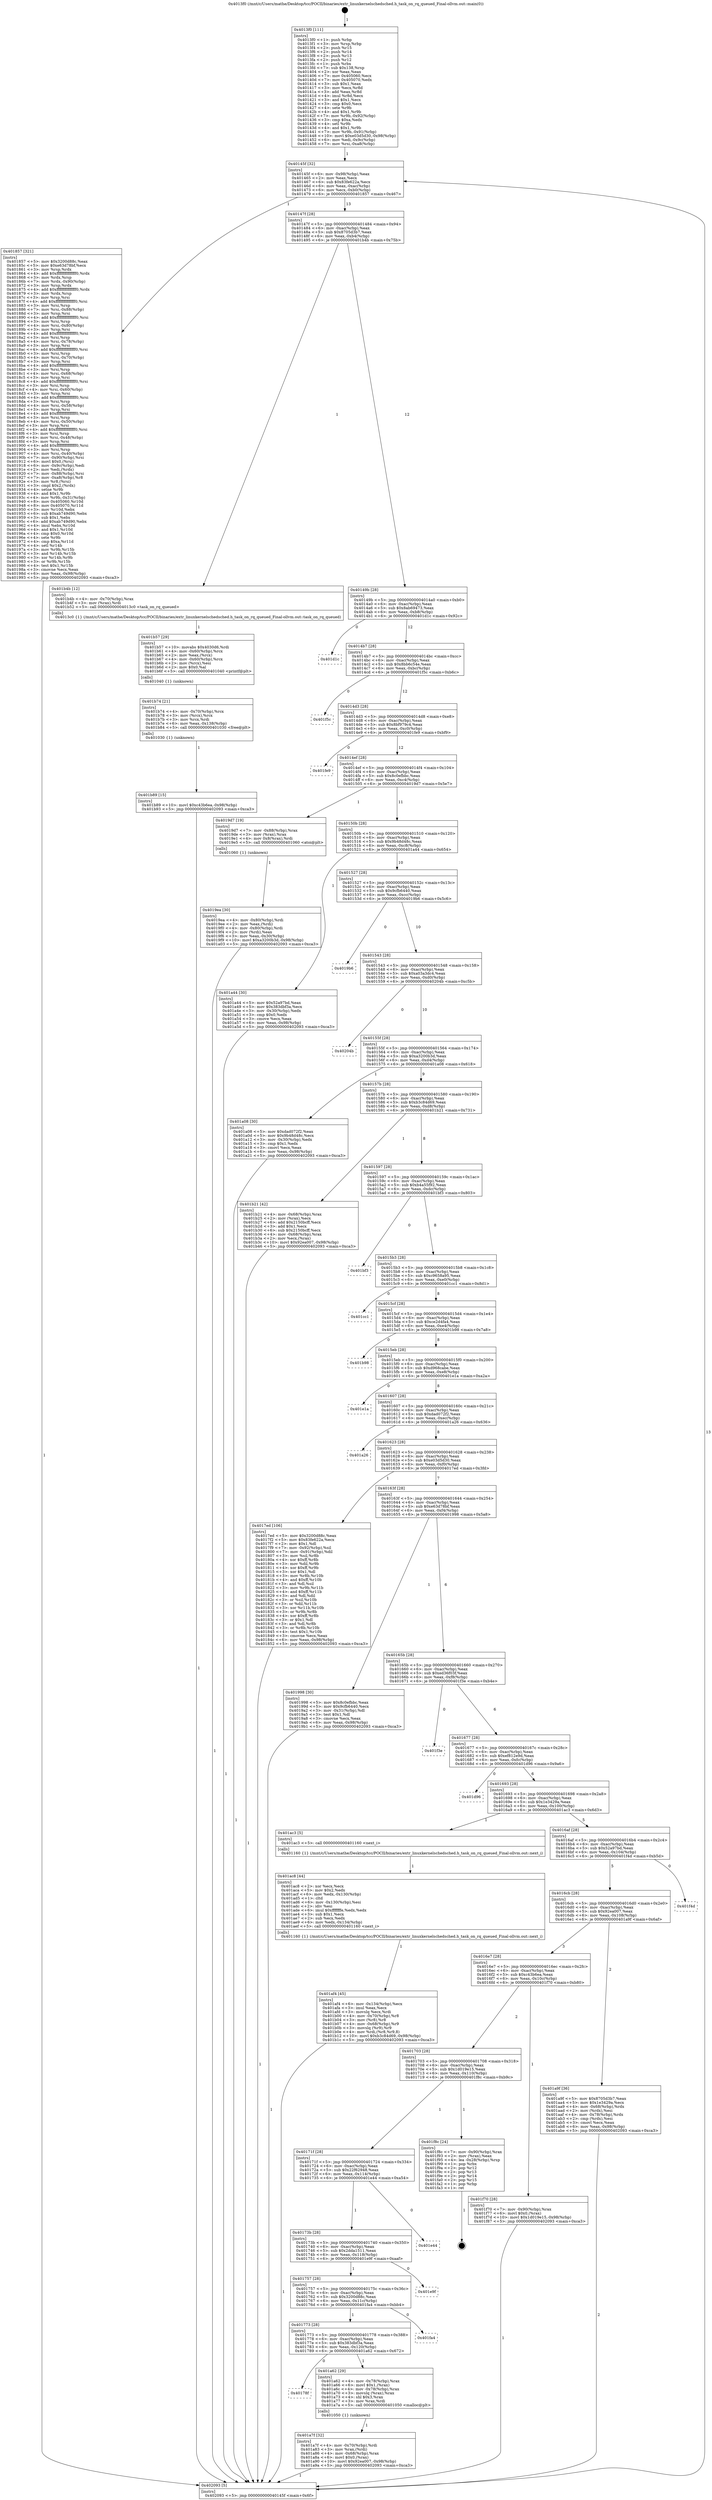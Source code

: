 digraph "0x4013f0" {
  label = "0x4013f0 (/mnt/c/Users/mathe/Desktop/tcc/POCII/binaries/extr_linuxkernelschedsched.h_task_on_rq_queued_Final-ollvm.out::main(0))"
  labelloc = "t"
  node[shape=record]

  Entry [label="",width=0.3,height=0.3,shape=circle,fillcolor=black,style=filled]
  "0x40145f" [label="{
     0x40145f [32]\l
     | [instrs]\l
     &nbsp;&nbsp;0x40145f \<+6\>: mov -0x98(%rbp),%eax\l
     &nbsp;&nbsp;0x401465 \<+2\>: mov %eax,%ecx\l
     &nbsp;&nbsp;0x401467 \<+6\>: sub $0x83fe622a,%ecx\l
     &nbsp;&nbsp;0x40146d \<+6\>: mov %eax,-0xac(%rbp)\l
     &nbsp;&nbsp;0x401473 \<+6\>: mov %ecx,-0xb0(%rbp)\l
     &nbsp;&nbsp;0x401479 \<+6\>: je 0000000000401857 \<main+0x467\>\l
  }"]
  "0x401857" [label="{
     0x401857 [321]\l
     | [instrs]\l
     &nbsp;&nbsp;0x401857 \<+5\>: mov $0x3200d88c,%eax\l
     &nbsp;&nbsp;0x40185c \<+5\>: mov $0xe63d78bf,%ecx\l
     &nbsp;&nbsp;0x401861 \<+3\>: mov %rsp,%rdx\l
     &nbsp;&nbsp;0x401864 \<+4\>: add $0xfffffffffffffff0,%rdx\l
     &nbsp;&nbsp;0x401868 \<+3\>: mov %rdx,%rsp\l
     &nbsp;&nbsp;0x40186b \<+7\>: mov %rdx,-0x90(%rbp)\l
     &nbsp;&nbsp;0x401872 \<+3\>: mov %rsp,%rdx\l
     &nbsp;&nbsp;0x401875 \<+4\>: add $0xfffffffffffffff0,%rdx\l
     &nbsp;&nbsp;0x401879 \<+3\>: mov %rdx,%rsp\l
     &nbsp;&nbsp;0x40187c \<+3\>: mov %rsp,%rsi\l
     &nbsp;&nbsp;0x40187f \<+4\>: add $0xfffffffffffffff0,%rsi\l
     &nbsp;&nbsp;0x401883 \<+3\>: mov %rsi,%rsp\l
     &nbsp;&nbsp;0x401886 \<+7\>: mov %rsi,-0x88(%rbp)\l
     &nbsp;&nbsp;0x40188d \<+3\>: mov %rsp,%rsi\l
     &nbsp;&nbsp;0x401890 \<+4\>: add $0xfffffffffffffff0,%rsi\l
     &nbsp;&nbsp;0x401894 \<+3\>: mov %rsi,%rsp\l
     &nbsp;&nbsp;0x401897 \<+4\>: mov %rsi,-0x80(%rbp)\l
     &nbsp;&nbsp;0x40189b \<+3\>: mov %rsp,%rsi\l
     &nbsp;&nbsp;0x40189e \<+4\>: add $0xfffffffffffffff0,%rsi\l
     &nbsp;&nbsp;0x4018a2 \<+3\>: mov %rsi,%rsp\l
     &nbsp;&nbsp;0x4018a5 \<+4\>: mov %rsi,-0x78(%rbp)\l
     &nbsp;&nbsp;0x4018a9 \<+3\>: mov %rsp,%rsi\l
     &nbsp;&nbsp;0x4018ac \<+4\>: add $0xfffffffffffffff0,%rsi\l
     &nbsp;&nbsp;0x4018b0 \<+3\>: mov %rsi,%rsp\l
     &nbsp;&nbsp;0x4018b3 \<+4\>: mov %rsi,-0x70(%rbp)\l
     &nbsp;&nbsp;0x4018b7 \<+3\>: mov %rsp,%rsi\l
     &nbsp;&nbsp;0x4018ba \<+4\>: add $0xfffffffffffffff0,%rsi\l
     &nbsp;&nbsp;0x4018be \<+3\>: mov %rsi,%rsp\l
     &nbsp;&nbsp;0x4018c1 \<+4\>: mov %rsi,-0x68(%rbp)\l
     &nbsp;&nbsp;0x4018c5 \<+3\>: mov %rsp,%rsi\l
     &nbsp;&nbsp;0x4018c8 \<+4\>: add $0xfffffffffffffff0,%rsi\l
     &nbsp;&nbsp;0x4018cc \<+3\>: mov %rsi,%rsp\l
     &nbsp;&nbsp;0x4018cf \<+4\>: mov %rsi,-0x60(%rbp)\l
     &nbsp;&nbsp;0x4018d3 \<+3\>: mov %rsp,%rsi\l
     &nbsp;&nbsp;0x4018d6 \<+4\>: add $0xfffffffffffffff0,%rsi\l
     &nbsp;&nbsp;0x4018da \<+3\>: mov %rsi,%rsp\l
     &nbsp;&nbsp;0x4018dd \<+4\>: mov %rsi,-0x58(%rbp)\l
     &nbsp;&nbsp;0x4018e1 \<+3\>: mov %rsp,%rsi\l
     &nbsp;&nbsp;0x4018e4 \<+4\>: add $0xfffffffffffffff0,%rsi\l
     &nbsp;&nbsp;0x4018e8 \<+3\>: mov %rsi,%rsp\l
     &nbsp;&nbsp;0x4018eb \<+4\>: mov %rsi,-0x50(%rbp)\l
     &nbsp;&nbsp;0x4018ef \<+3\>: mov %rsp,%rsi\l
     &nbsp;&nbsp;0x4018f2 \<+4\>: add $0xfffffffffffffff0,%rsi\l
     &nbsp;&nbsp;0x4018f6 \<+3\>: mov %rsi,%rsp\l
     &nbsp;&nbsp;0x4018f9 \<+4\>: mov %rsi,-0x48(%rbp)\l
     &nbsp;&nbsp;0x4018fd \<+3\>: mov %rsp,%rsi\l
     &nbsp;&nbsp;0x401900 \<+4\>: add $0xfffffffffffffff0,%rsi\l
     &nbsp;&nbsp;0x401904 \<+3\>: mov %rsi,%rsp\l
     &nbsp;&nbsp;0x401907 \<+4\>: mov %rsi,-0x40(%rbp)\l
     &nbsp;&nbsp;0x40190b \<+7\>: mov -0x90(%rbp),%rsi\l
     &nbsp;&nbsp;0x401912 \<+6\>: movl $0x0,(%rsi)\l
     &nbsp;&nbsp;0x401918 \<+6\>: mov -0x9c(%rbp),%edi\l
     &nbsp;&nbsp;0x40191e \<+2\>: mov %edi,(%rdx)\l
     &nbsp;&nbsp;0x401920 \<+7\>: mov -0x88(%rbp),%rsi\l
     &nbsp;&nbsp;0x401927 \<+7\>: mov -0xa8(%rbp),%r8\l
     &nbsp;&nbsp;0x40192e \<+3\>: mov %r8,(%rsi)\l
     &nbsp;&nbsp;0x401931 \<+3\>: cmpl $0x2,(%rdx)\l
     &nbsp;&nbsp;0x401934 \<+4\>: setne %r9b\l
     &nbsp;&nbsp;0x401938 \<+4\>: and $0x1,%r9b\l
     &nbsp;&nbsp;0x40193c \<+4\>: mov %r9b,-0x31(%rbp)\l
     &nbsp;&nbsp;0x401940 \<+8\>: mov 0x405060,%r10d\l
     &nbsp;&nbsp;0x401948 \<+8\>: mov 0x405070,%r11d\l
     &nbsp;&nbsp;0x401950 \<+3\>: mov %r10d,%ebx\l
     &nbsp;&nbsp;0x401953 \<+6\>: sub $0xab749d90,%ebx\l
     &nbsp;&nbsp;0x401959 \<+3\>: sub $0x1,%ebx\l
     &nbsp;&nbsp;0x40195c \<+6\>: add $0xab749d90,%ebx\l
     &nbsp;&nbsp;0x401962 \<+4\>: imul %ebx,%r10d\l
     &nbsp;&nbsp;0x401966 \<+4\>: and $0x1,%r10d\l
     &nbsp;&nbsp;0x40196a \<+4\>: cmp $0x0,%r10d\l
     &nbsp;&nbsp;0x40196e \<+4\>: sete %r9b\l
     &nbsp;&nbsp;0x401972 \<+4\>: cmp $0xa,%r11d\l
     &nbsp;&nbsp;0x401976 \<+4\>: setl %r14b\l
     &nbsp;&nbsp;0x40197a \<+3\>: mov %r9b,%r15b\l
     &nbsp;&nbsp;0x40197d \<+3\>: and %r14b,%r15b\l
     &nbsp;&nbsp;0x401980 \<+3\>: xor %r14b,%r9b\l
     &nbsp;&nbsp;0x401983 \<+3\>: or %r9b,%r15b\l
     &nbsp;&nbsp;0x401986 \<+4\>: test $0x1,%r15b\l
     &nbsp;&nbsp;0x40198a \<+3\>: cmovne %ecx,%eax\l
     &nbsp;&nbsp;0x40198d \<+6\>: mov %eax,-0x98(%rbp)\l
     &nbsp;&nbsp;0x401993 \<+5\>: jmp 0000000000402093 \<main+0xca3\>\l
  }"]
  "0x40147f" [label="{
     0x40147f [28]\l
     | [instrs]\l
     &nbsp;&nbsp;0x40147f \<+5\>: jmp 0000000000401484 \<main+0x94\>\l
     &nbsp;&nbsp;0x401484 \<+6\>: mov -0xac(%rbp),%eax\l
     &nbsp;&nbsp;0x40148a \<+5\>: sub $0x8705d3b7,%eax\l
     &nbsp;&nbsp;0x40148f \<+6\>: mov %eax,-0xb4(%rbp)\l
     &nbsp;&nbsp;0x401495 \<+6\>: je 0000000000401b4b \<main+0x75b\>\l
  }"]
  Exit [label="",width=0.3,height=0.3,shape=circle,fillcolor=black,style=filled,peripheries=2]
  "0x401b4b" [label="{
     0x401b4b [12]\l
     | [instrs]\l
     &nbsp;&nbsp;0x401b4b \<+4\>: mov -0x70(%rbp),%rax\l
     &nbsp;&nbsp;0x401b4f \<+3\>: mov (%rax),%rdi\l
     &nbsp;&nbsp;0x401b52 \<+5\>: call 00000000004013c0 \<task_on_rq_queued\>\l
     | [calls]\l
     &nbsp;&nbsp;0x4013c0 \{1\} (/mnt/c/Users/mathe/Desktop/tcc/POCII/binaries/extr_linuxkernelschedsched.h_task_on_rq_queued_Final-ollvm.out::task_on_rq_queued)\l
  }"]
  "0x40149b" [label="{
     0x40149b [28]\l
     | [instrs]\l
     &nbsp;&nbsp;0x40149b \<+5\>: jmp 00000000004014a0 \<main+0xb0\>\l
     &nbsp;&nbsp;0x4014a0 \<+6\>: mov -0xac(%rbp),%eax\l
     &nbsp;&nbsp;0x4014a6 \<+5\>: sub $0x8ab69473,%eax\l
     &nbsp;&nbsp;0x4014ab \<+6\>: mov %eax,-0xb8(%rbp)\l
     &nbsp;&nbsp;0x4014b1 \<+6\>: je 0000000000401d1c \<main+0x92c\>\l
  }"]
  "0x401b89" [label="{
     0x401b89 [15]\l
     | [instrs]\l
     &nbsp;&nbsp;0x401b89 \<+10\>: movl $0xc43b6ea,-0x98(%rbp)\l
     &nbsp;&nbsp;0x401b93 \<+5\>: jmp 0000000000402093 \<main+0xca3\>\l
  }"]
  "0x401d1c" [label="{
     0x401d1c\l
  }", style=dashed]
  "0x4014b7" [label="{
     0x4014b7 [28]\l
     | [instrs]\l
     &nbsp;&nbsp;0x4014b7 \<+5\>: jmp 00000000004014bc \<main+0xcc\>\l
     &nbsp;&nbsp;0x4014bc \<+6\>: mov -0xac(%rbp),%eax\l
     &nbsp;&nbsp;0x4014c2 \<+5\>: sub $0x8bb6c54e,%eax\l
     &nbsp;&nbsp;0x4014c7 \<+6\>: mov %eax,-0xbc(%rbp)\l
     &nbsp;&nbsp;0x4014cd \<+6\>: je 0000000000401f5c \<main+0xb6c\>\l
  }"]
  "0x401b74" [label="{
     0x401b74 [21]\l
     | [instrs]\l
     &nbsp;&nbsp;0x401b74 \<+4\>: mov -0x70(%rbp),%rcx\l
     &nbsp;&nbsp;0x401b78 \<+3\>: mov (%rcx),%rcx\l
     &nbsp;&nbsp;0x401b7b \<+3\>: mov %rcx,%rdi\l
     &nbsp;&nbsp;0x401b7e \<+6\>: mov %eax,-0x138(%rbp)\l
     &nbsp;&nbsp;0x401b84 \<+5\>: call 0000000000401030 \<free@plt\>\l
     | [calls]\l
     &nbsp;&nbsp;0x401030 \{1\} (unknown)\l
  }"]
  "0x401f5c" [label="{
     0x401f5c\l
  }", style=dashed]
  "0x4014d3" [label="{
     0x4014d3 [28]\l
     | [instrs]\l
     &nbsp;&nbsp;0x4014d3 \<+5\>: jmp 00000000004014d8 \<main+0xe8\>\l
     &nbsp;&nbsp;0x4014d8 \<+6\>: mov -0xac(%rbp),%eax\l
     &nbsp;&nbsp;0x4014de \<+5\>: sub $0x8bf979c4,%eax\l
     &nbsp;&nbsp;0x4014e3 \<+6\>: mov %eax,-0xc0(%rbp)\l
     &nbsp;&nbsp;0x4014e9 \<+6\>: je 0000000000401fe9 \<main+0xbf9\>\l
  }"]
  "0x401b57" [label="{
     0x401b57 [29]\l
     | [instrs]\l
     &nbsp;&nbsp;0x401b57 \<+10\>: movabs $0x4030d6,%rdi\l
     &nbsp;&nbsp;0x401b61 \<+4\>: mov -0x60(%rbp),%rcx\l
     &nbsp;&nbsp;0x401b65 \<+2\>: mov %eax,(%rcx)\l
     &nbsp;&nbsp;0x401b67 \<+4\>: mov -0x60(%rbp),%rcx\l
     &nbsp;&nbsp;0x401b6b \<+2\>: mov (%rcx),%esi\l
     &nbsp;&nbsp;0x401b6d \<+2\>: mov $0x0,%al\l
     &nbsp;&nbsp;0x401b6f \<+5\>: call 0000000000401040 \<printf@plt\>\l
     | [calls]\l
     &nbsp;&nbsp;0x401040 \{1\} (unknown)\l
  }"]
  "0x401fe9" [label="{
     0x401fe9\l
  }", style=dashed]
  "0x4014ef" [label="{
     0x4014ef [28]\l
     | [instrs]\l
     &nbsp;&nbsp;0x4014ef \<+5\>: jmp 00000000004014f4 \<main+0x104\>\l
     &nbsp;&nbsp;0x4014f4 \<+6\>: mov -0xac(%rbp),%eax\l
     &nbsp;&nbsp;0x4014fa \<+5\>: sub $0x8c0efbbc,%eax\l
     &nbsp;&nbsp;0x4014ff \<+6\>: mov %eax,-0xc4(%rbp)\l
     &nbsp;&nbsp;0x401505 \<+6\>: je 00000000004019d7 \<main+0x5e7\>\l
  }"]
  "0x401af4" [label="{
     0x401af4 [45]\l
     | [instrs]\l
     &nbsp;&nbsp;0x401af4 \<+6\>: mov -0x134(%rbp),%ecx\l
     &nbsp;&nbsp;0x401afa \<+3\>: imul %eax,%ecx\l
     &nbsp;&nbsp;0x401afd \<+3\>: movslq %ecx,%rdi\l
     &nbsp;&nbsp;0x401b00 \<+4\>: mov -0x70(%rbp),%r8\l
     &nbsp;&nbsp;0x401b04 \<+3\>: mov (%r8),%r8\l
     &nbsp;&nbsp;0x401b07 \<+4\>: mov -0x68(%rbp),%r9\l
     &nbsp;&nbsp;0x401b0b \<+3\>: movslq (%r9),%r9\l
     &nbsp;&nbsp;0x401b0e \<+4\>: mov %rdi,(%r8,%r9,8)\l
     &nbsp;&nbsp;0x401b12 \<+10\>: movl $0xb3c84d69,-0x98(%rbp)\l
     &nbsp;&nbsp;0x401b1c \<+5\>: jmp 0000000000402093 \<main+0xca3\>\l
  }"]
  "0x4019d7" [label="{
     0x4019d7 [19]\l
     | [instrs]\l
     &nbsp;&nbsp;0x4019d7 \<+7\>: mov -0x88(%rbp),%rax\l
     &nbsp;&nbsp;0x4019de \<+3\>: mov (%rax),%rax\l
     &nbsp;&nbsp;0x4019e1 \<+4\>: mov 0x8(%rax),%rdi\l
     &nbsp;&nbsp;0x4019e5 \<+5\>: call 0000000000401060 \<atoi@plt\>\l
     | [calls]\l
     &nbsp;&nbsp;0x401060 \{1\} (unknown)\l
  }"]
  "0x40150b" [label="{
     0x40150b [28]\l
     | [instrs]\l
     &nbsp;&nbsp;0x40150b \<+5\>: jmp 0000000000401510 \<main+0x120\>\l
     &nbsp;&nbsp;0x401510 \<+6\>: mov -0xac(%rbp),%eax\l
     &nbsp;&nbsp;0x401516 \<+5\>: sub $0x9b48d48c,%eax\l
     &nbsp;&nbsp;0x40151b \<+6\>: mov %eax,-0xc8(%rbp)\l
     &nbsp;&nbsp;0x401521 \<+6\>: je 0000000000401a44 \<main+0x654\>\l
  }"]
  "0x401ac8" [label="{
     0x401ac8 [44]\l
     | [instrs]\l
     &nbsp;&nbsp;0x401ac8 \<+2\>: xor %ecx,%ecx\l
     &nbsp;&nbsp;0x401aca \<+5\>: mov $0x2,%edx\l
     &nbsp;&nbsp;0x401acf \<+6\>: mov %edx,-0x130(%rbp)\l
     &nbsp;&nbsp;0x401ad5 \<+1\>: cltd\l
     &nbsp;&nbsp;0x401ad6 \<+6\>: mov -0x130(%rbp),%esi\l
     &nbsp;&nbsp;0x401adc \<+2\>: idiv %esi\l
     &nbsp;&nbsp;0x401ade \<+6\>: imul $0xfffffffe,%edx,%edx\l
     &nbsp;&nbsp;0x401ae4 \<+3\>: sub $0x1,%ecx\l
     &nbsp;&nbsp;0x401ae7 \<+2\>: sub %ecx,%edx\l
     &nbsp;&nbsp;0x401ae9 \<+6\>: mov %edx,-0x134(%rbp)\l
     &nbsp;&nbsp;0x401aef \<+5\>: call 0000000000401160 \<next_i\>\l
     | [calls]\l
     &nbsp;&nbsp;0x401160 \{1\} (/mnt/c/Users/mathe/Desktop/tcc/POCII/binaries/extr_linuxkernelschedsched.h_task_on_rq_queued_Final-ollvm.out::next_i)\l
  }"]
  "0x401a44" [label="{
     0x401a44 [30]\l
     | [instrs]\l
     &nbsp;&nbsp;0x401a44 \<+5\>: mov $0x52a97bd,%eax\l
     &nbsp;&nbsp;0x401a49 \<+5\>: mov $0x383dbf3a,%ecx\l
     &nbsp;&nbsp;0x401a4e \<+3\>: mov -0x30(%rbp),%edx\l
     &nbsp;&nbsp;0x401a51 \<+3\>: cmp $0x0,%edx\l
     &nbsp;&nbsp;0x401a54 \<+3\>: cmove %ecx,%eax\l
     &nbsp;&nbsp;0x401a57 \<+6\>: mov %eax,-0x98(%rbp)\l
     &nbsp;&nbsp;0x401a5d \<+5\>: jmp 0000000000402093 \<main+0xca3\>\l
  }"]
  "0x401527" [label="{
     0x401527 [28]\l
     | [instrs]\l
     &nbsp;&nbsp;0x401527 \<+5\>: jmp 000000000040152c \<main+0x13c\>\l
     &nbsp;&nbsp;0x40152c \<+6\>: mov -0xac(%rbp),%eax\l
     &nbsp;&nbsp;0x401532 \<+5\>: sub $0x9cfb6440,%eax\l
     &nbsp;&nbsp;0x401537 \<+6\>: mov %eax,-0xcc(%rbp)\l
     &nbsp;&nbsp;0x40153d \<+6\>: je 00000000004019b6 \<main+0x5c6\>\l
  }"]
  "0x401a7f" [label="{
     0x401a7f [32]\l
     | [instrs]\l
     &nbsp;&nbsp;0x401a7f \<+4\>: mov -0x70(%rbp),%rdi\l
     &nbsp;&nbsp;0x401a83 \<+3\>: mov %rax,(%rdi)\l
     &nbsp;&nbsp;0x401a86 \<+4\>: mov -0x68(%rbp),%rax\l
     &nbsp;&nbsp;0x401a8a \<+6\>: movl $0x0,(%rax)\l
     &nbsp;&nbsp;0x401a90 \<+10\>: movl $0x92ea007,-0x98(%rbp)\l
     &nbsp;&nbsp;0x401a9a \<+5\>: jmp 0000000000402093 \<main+0xca3\>\l
  }"]
  "0x4019b6" [label="{
     0x4019b6\l
  }", style=dashed]
  "0x401543" [label="{
     0x401543 [28]\l
     | [instrs]\l
     &nbsp;&nbsp;0x401543 \<+5\>: jmp 0000000000401548 \<main+0x158\>\l
     &nbsp;&nbsp;0x401548 \<+6\>: mov -0xac(%rbp),%eax\l
     &nbsp;&nbsp;0x40154e \<+5\>: sub $0xa03a3dc4,%eax\l
     &nbsp;&nbsp;0x401553 \<+6\>: mov %eax,-0xd0(%rbp)\l
     &nbsp;&nbsp;0x401559 \<+6\>: je 000000000040204b \<main+0xc5b\>\l
  }"]
  "0x40178f" [label="{
     0x40178f\l
  }", style=dashed]
  "0x40204b" [label="{
     0x40204b\l
  }", style=dashed]
  "0x40155f" [label="{
     0x40155f [28]\l
     | [instrs]\l
     &nbsp;&nbsp;0x40155f \<+5\>: jmp 0000000000401564 \<main+0x174\>\l
     &nbsp;&nbsp;0x401564 \<+6\>: mov -0xac(%rbp),%eax\l
     &nbsp;&nbsp;0x40156a \<+5\>: sub $0xa3200b3d,%eax\l
     &nbsp;&nbsp;0x40156f \<+6\>: mov %eax,-0xd4(%rbp)\l
     &nbsp;&nbsp;0x401575 \<+6\>: je 0000000000401a08 \<main+0x618\>\l
  }"]
  "0x401a62" [label="{
     0x401a62 [29]\l
     | [instrs]\l
     &nbsp;&nbsp;0x401a62 \<+4\>: mov -0x78(%rbp),%rax\l
     &nbsp;&nbsp;0x401a66 \<+6\>: movl $0x1,(%rax)\l
     &nbsp;&nbsp;0x401a6c \<+4\>: mov -0x78(%rbp),%rax\l
     &nbsp;&nbsp;0x401a70 \<+3\>: movslq (%rax),%rax\l
     &nbsp;&nbsp;0x401a73 \<+4\>: shl $0x3,%rax\l
     &nbsp;&nbsp;0x401a77 \<+3\>: mov %rax,%rdi\l
     &nbsp;&nbsp;0x401a7a \<+5\>: call 0000000000401050 \<malloc@plt\>\l
     | [calls]\l
     &nbsp;&nbsp;0x401050 \{1\} (unknown)\l
  }"]
  "0x401a08" [label="{
     0x401a08 [30]\l
     | [instrs]\l
     &nbsp;&nbsp;0x401a08 \<+5\>: mov $0xdad072f2,%eax\l
     &nbsp;&nbsp;0x401a0d \<+5\>: mov $0x9b48d48c,%ecx\l
     &nbsp;&nbsp;0x401a12 \<+3\>: mov -0x30(%rbp),%edx\l
     &nbsp;&nbsp;0x401a15 \<+3\>: cmp $0x1,%edx\l
     &nbsp;&nbsp;0x401a18 \<+3\>: cmovl %ecx,%eax\l
     &nbsp;&nbsp;0x401a1b \<+6\>: mov %eax,-0x98(%rbp)\l
     &nbsp;&nbsp;0x401a21 \<+5\>: jmp 0000000000402093 \<main+0xca3\>\l
  }"]
  "0x40157b" [label="{
     0x40157b [28]\l
     | [instrs]\l
     &nbsp;&nbsp;0x40157b \<+5\>: jmp 0000000000401580 \<main+0x190\>\l
     &nbsp;&nbsp;0x401580 \<+6\>: mov -0xac(%rbp),%eax\l
     &nbsp;&nbsp;0x401586 \<+5\>: sub $0xb3c84d69,%eax\l
     &nbsp;&nbsp;0x40158b \<+6\>: mov %eax,-0xd8(%rbp)\l
     &nbsp;&nbsp;0x401591 \<+6\>: je 0000000000401b21 \<main+0x731\>\l
  }"]
  "0x401773" [label="{
     0x401773 [28]\l
     | [instrs]\l
     &nbsp;&nbsp;0x401773 \<+5\>: jmp 0000000000401778 \<main+0x388\>\l
     &nbsp;&nbsp;0x401778 \<+6\>: mov -0xac(%rbp),%eax\l
     &nbsp;&nbsp;0x40177e \<+5\>: sub $0x383dbf3a,%eax\l
     &nbsp;&nbsp;0x401783 \<+6\>: mov %eax,-0x120(%rbp)\l
     &nbsp;&nbsp;0x401789 \<+6\>: je 0000000000401a62 \<main+0x672\>\l
  }"]
  "0x401b21" [label="{
     0x401b21 [42]\l
     | [instrs]\l
     &nbsp;&nbsp;0x401b21 \<+4\>: mov -0x68(%rbp),%rax\l
     &nbsp;&nbsp;0x401b25 \<+2\>: mov (%rax),%ecx\l
     &nbsp;&nbsp;0x401b27 \<+6\>: add $0x2150bcff,%ecx\l
     &nbsp;&nbsp;0x401b2d \<+3\>: add $0x1,%ecx\l
     &nbsp;&nbsp;0x401b30 \<+6\>: sub $0x2150bcff,%ecx\l
     &nbsp;&nbsp;0x401b36 \<+4\>: mov -0x68(%rbp),%rax\l
     &nbsp;&nbsp;0x401b3a \<+2\>: mov %ecx,(%rax)\l
     &nbsp;&nbsp;0x401b3c \<+10\>: movl $0x92ea007,-0x98(%rbp)\l
     &nbsp;&nbsp;0x401b46 \<+5\>: jmp 0000000000402093 \<main+0xca3\>\l
  }"]
  "0x401597" [label="{
     0x401597 [28]\l
     | [instrs]\l
     &nbsp;&nbsp;0x401597 \<+5\>: jmp 000000000040159c \<main+0x1ac\>\l
     &nbsp;&nbsp;0x40159c \<+6\>: mov -0xac(%rbp),%eax\l
     &nbsp;&nbsp;0x4015a2 \<+5\>: sub $0xb4a55f92,%eax\l
     &nbsp;&nbsp;0x4015a7 \<+6\>: mov %eax,-0xdc(%rbp)\l
     &nbsp;&nbsp;0x4015ad \<+6\>: je 0000000000401bf3 \<main+0x803\>\l
  }"]
  "0x401fa4" [label="{
     0x401fa4\l
  }", style=dashed]
  "0x401bf3" [label="{
     0x401bf3\l
  }", style=dashed]
  "0x4015b3" [label="{
     0x4015b3 [28]\l
     | [instrs]\l
     &nbsp;&nbsp;0x4015b3 \<+5\>: jmp 00000000004015b8 \<main+0x1c8\>\l
     &nbsp;&nbsp;0x4015b8 \<+6\>: mov -0xac(%rbp),%eax\l
     &nbsp;&nbsp;0x4015be \<+5\>: sub $0xc9658a95,%eax\l
     &nbsp;&nbsp;0x4015c3 \<+6\>: mov %eax,-0xe0(%rbp)\l
     &nbsp;&nbsp;0x4015c9 \<+6\>: je 0000000000401cc1 \<main+0x8d1\>\l
  }"]
  "0x401757" [label="{
     0x401757 [28]\l
     | [instrs]\l
     &nbsp;&nbsp;0x401757 \<+5\>: jmp 000000000040175c \<main+0x36c\>\l
     &nbsp;&nbsp;0x40175c \<+6\>: mov -0xac(%rbp),%eax\l
     &nbsp;&nbsp;0x401762 \<+5\>: sub $0x3200d88c,%eax\l
     &nbsp;&nbsp;0x401767 \<+6\>: mov %eax,-0x11c(%rbp)\l
     &nbsp;&nbsp;0x40176d \<+6\>: je 0000000000401fa4 \<main+0xbb4\>\l
  }"]
  "0x401cc1" [label="{
     0x401cc1\l
  }", style=dashed]
  "0x4015cf" [label="{
     0x4015cf [28]\l
     | [instrs]\l
     &nbsp;&nbsp;0x4015cf \<+5\>: jmp 00000000004015d4 \<main+0x1e4\>\l
     &nbsp;&nbsp;0x4015d4 \<+6\>: mov -0xac(%rbp),%eax\l
     &nbsp;&nbsp;0x4015da \<+5\>: sub $0xce2d4fa4,%eax\l
     &nbsp;&nbsp;0x4015df \<+6\>: mov %eax,-0xe4(%rbp)\l
     &nbsp;&nbsp;0x4015e5 \<+6\>: je 0000000000401b98 \<main+0x7a8\>\l
  }"]
  "0x401e9f" [label="{
     0x401e9f\l
  }", style=dashed]
  "0x401b98" [label="{
     0x401b98\l
  }", style=dashed]
  "0x4015eb" [label="{
     0x4015eb [28]\l
     | [instrs]\l
     &nbsp;&nbsp;0x4015eb \<+5\>: jmp 00000000004015f0 \<main+0x200\>\l
     &nbsp;&nbsp;0x4015f0 \<+6\>: mov -0xac(%rbp),%eax\l
     &nbsp;&nbsp;0x4015f6 \<+5\>: sub $0xd968cabe,%eax\l
     &nbsp;&nbsp;0x4015fb \<+6\>: mov %eax,-0xe8(%rbp)\l
     &nbsp;&nbsp;0x401601 \<+6\>: je 0000000000401e1a \<main+0xa2a\>\l
  }"]
  "0x40173b" [label="{
     0x40173b [28]\l
     | [instrs]\l
     &nbsp;&nbsp;0x40173b \<+5\>: jmp 0000000000401740 \<main+0x350\>\l
     &nbsp;&nbsp;0x401740 \<+6\>: mov -0xac(%rbp),%eax\l
     &nbsp;&nbsp;0x401746 \<+5\>: sub $0x2dda1511,%eax\l
     &nbsp;&nbsp;0x40174b \<+6\>: mov %eax,-0x118(%rbp)\l
     &nbsp;&nbsp;0x401751 \<+6\>: je 0000000000401e9f \<main+0xaaf\>\l
  }"]
  "0x401e1a" [label="{
     0x401e1a\l
  }", style=dashed]
  "0x401607" [label="{
     0x401607 [28]\l
     | [instrs]\l
     &nbsp;&nbsp;0x401607 \<+5\>: jmp 000000000040160c \<main+0x21c\>\l
     &nbsp;&nbsp;0x40160c \<+6\>: mov -0xac(%rbp),%eax\l
     &nbsp;&nbsp;0x401612 \<+5\>: sub $0xdad072f2,%eax\l
     &nbsp;&nbsp;0x401617 \<+6\>: mov %eax,-0xec(%rbp)\l
     &nbsp;&nbsp;0x40161d \<+6\>: je 0000000000401a26 \<main+0x636\>\l
  }"]
  "0x401e44" [label="{
     0x401e44\l
  }", style=dashed]
  "0x401a26" [label="{
     0x401a26\l
  }", style=dashed]
  "0x401623" [label="{
     0x401623 [28]\l
     | [instrs]\l
     &nbsp;&nbsp;0x401623 \<+5\>: jmp 0000000000401628 \<main+0x238\>\l
     &nbsp;&nbsp;0x401628 \<+6\>: mov -0xac(%rbp),%eax\l
     &nbsp;&nbsp;0x40162e \<+5\>: sub $0xe03d5d30,%eax\l
     &nbsp;&nbsp;0x401633 \<+6\>: mov %eax,-0xf0(%rbp)\l
     &nbsp;&nbsp;0x401639 \<+6\>: je 00000000004017ed \<main+0x3fd\>\l
  }"]
  "0x40171f" [label="{
     0x40171f [28]\l
     | [instrs]\l
     &nbsp;&nbsp;0x40171f \<+5\>: jmp 0000000000401724 \<main+0x334\>\l
     &nbsp;&nbsp;0x401724 \<+6\>: mov -0xac(%rbp),%eax\l
     &nbsp;&nbsp;0x40172a \<+5\>: sub $0x22f62948,%eax\l
     &nbsp;&nbsp;0x40172f \<+6\>: mov %eax,-0x114(%rbp)\l
     &nbsp;&nbsp;0x401735 \<+6\>: je 0000000000401e44 \<main+0xa54\>\l
  }"]
  "0x4017ed" [label="{
     0x4017ed [106]\l
     | [instrs]\l
     &nbsp;&nbsp;0x4017ed \<+5\>: mov $0x3200d88c,%eax\l
     &nbsp;&nbsp;0x4017f2 \<+5\>: mov $0x83fe622a,%ecx\l
     &nbsp;&nbsp;0x4017f7 \<+2\>: mov $0x1,%dl\l
     &nbsp;&nbsp;0x4017f9 \<+7\>: mov -0x92(%rbp),%sil\l
     &nbsp;&nbsp;0x401800 \<+7\>: mov -0x91(%rbp),%dil\l
     &nbsp;&nbsp;0x401807 \<+3\>: mov %sil,%r8b\l
     &nbsp;&nbsp;0x40180a \<+4\>: xor $0xff,%r8b\l
     &nbsp;&nbsp;0x40180e \<+3\>: mov %dil,%r9b\l
     &nbsp;&nbsp;0x401811 \<+4\>: xor $0xff,%r9b\l
     &nbsp;&nbsp;0x401815 \<+3\>: xor $0x1,%dl\l
     &nbsp;&nbsp;0x401818 \<+3\>: mov %r8b,%r10b\l
     &nbsp;&nbsp;0x40181b \<+4\>: and $0xff,%r10b\l
     &nbsp;&nbsp;0x40181f \<+3\>: and %dl,%sil\l
     &nbsp;&nbsp;0x401822 \<+3\>: mov %r9b,%r11b\l
     &nbsp;&nbsp;0x401825 \<+4\>: and $0xff,%r11b\l
     &nbsp;&nbsp;0x401829 \<+3\>: and %dl,%dil\l
     &nbsp;&nbsp;0x40182c \<+3\>: or %sil,%r10b\l
     &nbsp;&nbsp;0x40182f \<+3\>: or %dil,%r11b\l
     &nbsp;&nbsp;0x401832 \<+3\>: xor %r11b,%r10b\l
     &nbsp;&nbsp;0x401835 \<+3\>: or %r9b,%r8b\l
     &nbsp;&nbsp;0x401838 \<+4\>: xor $0xff,%r8b\l
     &nbsp;&nbsp;0x40183c \<+3\>: or $0x1,%dl\l
     &nbsp;&nbsp;0x40183f \<+3\>: and %dl,%r8b\l
     &nbsp;&nbsp;0x401842 \<+3\>: or %r8b,%r10b\l
     &nbsp;&nbsp;0x401845 \<+4\>: test $0x1,%r10b\l
     &nbsp;&nbsp;0x401849 \<+3\>: cmovne %ecx,%eax\l
     &nbsp;&nbsp;0x40184c \<+6\>: mov %eax,-0x98(%rbp)\l
     &nbsp;&nbsp;0x401852 \<+5\>: jmp 0000000000402093 \<main+0xca3\>\l
  }"]
  "0x40163f" [label="{
     0x40163f [28]\l
     | [instrs]\l
     &nbsp;&nbsp;0x40163f \<+5\>: jmp 0000000000401644 \<main+0x254\>\l
     &nbsp;&nbsp;0x401644 \<+6\>: mov -0xac(%rbp),%eax\l
     &nbsp;&nbsp;0x40164a \<+5\>: sub $0xe63d78bf,%eax\l
     &nbsp;&nbsp;0x40164f \<+6\>: mov %eax,-0xf4(%rbp)\l
     &nbsp;&nbsp;0x401655 \<+6\>: je 0000000000401998 \<main+0x5a8\>\l
  }"]
  "0x402093" [label="{
     0x402093 [5]\l
     | [instrs]\l
     &nbsp;&nbsp;0x402093 \<+5\>: jmp 000000000040145f \<main+0x6f\>\l
  }"]
  "0x4013f0" [label="{
     0x4013f0 [111]\l
     | [instrs]\l
     &nbsp;&nbsp;0x4013f0 \<+1\>: push %rbp\l
     &nbsp;&nbsp;0x4013f1 \<+3\>: mov %rsp,%rbp\l
     &nbsp;&nbsp;0x4013f4 \<+2\>: push %r15\l
     &nbsp;&nbsp;0x4013f6 \<+2\>: push %r14\l
     &nbsp;&nbsp;0x4013f8 \<+2\>: push %r13\l
     &nbsp;&nbsp;0x4013fa \<+2\>: push %r12\l
     &nbsp;&nbsp;0x4013fc \<+1\>: push %rbx\l
     &nbsp;&nbsp;0x4013fd \<+7\>: sub $0x138,%rsp\l
     &nbsp;&nbsp;0x401404 \<+2\>: xor %eax,%eax\l
     &nbsp;&nbsp;0x401406 \<+7\>: mov 0x405060,%ecx\l
     &nbsp;&nbsp;0x40140d \<+7\>: mov 0x405070,%edx\l
     &nbsp;&nbsp;0x401414 \<+3\>: sub $0x1,%eax\l
     &nbsp;&nbsp;0x401417 \<+3\>: mov %ecx,%r8d\l
     &nbsp;&nbsp;0x40141a \<+3\>: add %eax,%r8d\l
     &nbsp;&nbsp;0x40141d \<+4\>: imul %r8d,%ecx\l
     &nbsp;&nbsp;0x401421 \<+3\>: and $0x1,%ecx\l
     &nbsp;&nbsp;0x401424 \<+3\>: cmp $0x0,%ecx\l
     &nbsp;&nbsp;0x401427 \<+4\>: sete %r9b\l
     &nbsp;&nbsp;0x40142b \<+4\>: and $0x1,%r9b\l
     &nbsp;&nbsp;0x40142f \<+7\>: mov %r9b,-0x92(%rbp)\l
     &nbsp;&nbsp;0x401436 \<+3\>: cmp $0xa,%edx\l
     &nbsp;&nbsp;0x401439 \<+4\>: setl %r9b\l
     &nbsp;&nbsp;0x40143d \<+4\>: and $0x1,%r9b\l
     &nbsp;&nbsp;0x401441 \<+7\>: mov %r9b,-0x91(%rbp)\l
     &nbsp;&nbsp;0x401448 \<+10\>: movl $0xe03d5d30,-0x98(%rbp)\l
     &nbsp;&nbsp;0x401452 \<+6\>: mov %edi,-0x9c(%rbp)\l
     &nbsp;&nbsp;0x401458 \<+7\>: mov %rsi,-0xa8(%rbp)\l
  }"]
  "0x401f8c" [label="{
     0x401f8c [24]\l
     | [instrs]\l
     &nbsp;&nbsp;0x401f8c \<+7\>: mov -0x90(%rbp),%rax\l
     &nbsp;&nbsp;0x401f93 \<+2\>: mov (%rax),%eax\l
     &nbsp;&nbsp;0x401f95 \<+4\>: lea -0x28(%rbp),%rsp\l
     &nbsp;&nbsp;0x401f99 \<+1\>: pop %rbx\l
     &nbsp;&nbsp;0x401f9a \<+2\>: pop %r12\l
     &nbsp;&nbsp;0x401f9c \<+2\>: pop %r13\l
     &nbsp;&nbsp;0x401f9e \<+2\>: pop %r14\l
     &nbsp;&nbsp;0x401fa0 \<+2\>: pop %r15\l
     &nbsp;&nbsp;0x401fa2 \<+1\>: pop %rbp\l
     &nbsp;&nbsp;0x401fa3 \<+1\>: ret\l
  }"]
  "0x401703" [label="{
     0x401703 [28]\l
     | [instrs]\l
     &nbsp;&nbsp;0x401703 \<+5\>: jmp 0000000000401708 \<main+0x318\>\l
     &nbsp;&nbsp;0x401708 \<+6\>: mov -0xac(%rbp),%eax\l
     &nbsp;&nbsp;0x40170e \<+5\>: sub $0x1d019e15,%eax\l
     &nbsp;&nbsp;0x401713 \<+6\>: mov %eax,-0x110(%rbp)\l
     &nbsp;&nbsp;0x401719 \<+6\>: je 0000000000401f8c \<main+0xb9c\>\l
  }"]
  "0x401998" [label="{
     0x401998 [30]\l
     | [instrs]\l
     &nbsp;&nbsp;0x401998 \<+5\>: mov $0x8c0efbbc,%eax\l
     &nbsp;&nbsp;0x40199d \<+5\>: mov $0x9cfb6440,%ecx\l
     &nbsp;&nbsp;0x4019a2 \<+3\>: mov -0x31(%rbp),%dl\l
     &nbsp;&nbsp;0x4019a5 \<+3\>: test $0x1,%dl\l
     &nbsp;&nbsp;0x4019a8 \<+3\>: cmovne %ecx,%eax\l
     &nbsp;&nbsp;0x4019ab \<+6\>: mov %eax,-0x98(%rbp)\l
     &nbsp;&nbsp;0x4019b1 \<+5\>: jmp 0000000000402093 \<main+0xca3\>\l
  }"]
  "0x40165b" [label="{
     0x40165b [28]\l
     | [instrs]\l
     &nbsp;&nbsp;0x40165b \<+5\>: jmp 0000000000401660 \<main+0x270\>\l
     &nbsp;&nbsp;0x401660 \<+6\>: mov -0xac(%rbp),%eax\l
     &nbsp;&nbsp;0x401666 \<+5\>: sub $0xed36f03f,%eax\l
     &nbsp;&nbsp;0x40166b \<+6\>: mov %eax,-0xf8(%rbp)\l
     &nbsp;&nbsp;0x401671 \<+6\>: je 0000000000401f3e \<main+0xb4e\>\l
  }"]
  "0x4019ea" [label="{
     0x4019ea [30]\l
     | [instrs]\l
     &nbsp;&nbsp;0x4019ea \<+4\>: mov -0x80(%rbp),%rdi\l
     &nbsp;&nbsp;0x4019ee \<+2\>: mov %eax,(%rdi)\l
     &nbsp;&nbsp;0x4019f0 \<+4\>: mov -0x80(%rbp),%rdi\l
     &nbsp;&nbsp;0x4019f4 \<+2\>: mov (%rdi),%eax\l
     &nbsp;&nbsp;0x4019f6 \<+3\>: mov %eax,-0x30(%rbp)\l
     &nbsp;&nbsp;0x4019f9 \<+10\>: movl $0xa3200b3d,-0x98(%rbp)\l
     &nbsp;&nbsp;0x401a03 \<+5\>: jmp 0000000000402093 \<main+0xca3\>\l
  }"]
  "0x401f70" [label="{
     0x401f70 [28]\l
     | [instrs]\l
     &nbsp;&nbsp;0x401f70 \<+7\>: mov -0x90(%rbp),%rax\l
     &nbsp;&nbsp;0x401f77 \<+6\>: movl $0x0,(%rax)\l
     &nbsp;&nbsp;0x401f7d \<+10\>: movl $0x1d019e15,-0x98(%rbp)\l
     &nbsp;&nbsp;0x401f87 \<+5\>: jmp 0000000000402093 \<main+0xca3\>\l
  }"]
  "0x401f3e" [label="{
     0x401f3e\l
  }", style=dashed]
  "0x401677" [label="{
     0x401677 [28]\l
     | [instrs]\l
     &nbsp;&nbsp;0x401677 \<+5\>: jmp 000000000040167c \<main+0x28c\>\l
     &nbsp;&nbsp;0x40167c \<+6\>: mov -0xac(%rbp),%eax\l
     &nbsp;&nbsp;0x401682 \<+5\>: sub $0xef812e9d,%eax\l
     &nbsp;&nbsp;0x401687 \<+6\>: mov %eax,-0xfc(%rbp)\l
     &nbsp;&nbsp;0x40168d \<+6\>: je 0000000000401d96 \<main+0x9a6\>\l
  }"]
  "0x4016e7" [label="{
     0x4016e7 [28]\l
     | [instrs]\l
     &nbsp;&nbsp;0x4016e7 \<+5\>: jmp 00000000004016ec \<main+0x2fc\>\l
     &nbsp;&nbsp;0x4016ec \<+6\>: mov -0xac(%rbp),%eax\l
     &nbsp;&nbsp;0x4016f2 \<+5\>: sub $0xc43b6ea,%eax\l
     &nbsp;&nbsp;0x4016f7 \<+6\>: mov %eax,-0x10c(%rbp)\l
     &nbsp;&nbsp;0x4016fd \<+6\>: je 0000000000401f70 \<main+0xb80\>\l
  }"]
  "0x401d96" [label="{
     0x401d96\l
  }", style=dashed]
  "0x401693" [label="{
     0x401693 [28]\l
     | [instrs]\l
     &nbsp;&nbsp;0x401693 \<+5\>: jmp 0000000000401698 \<main+0x2a8\>\l
     &nbsp;&nbsp;0x401698 \<+6\>: mov -0xac(%rbp),%eax\l
     &nbsp;&nbsp;0x40169e \<+5\>: sub $0x1e3429a,%eax\l
     &nbsp;&nbsp;0x4016a3 \<+6\>: mov %eax,-0x100(%rbp)\l
     &nbsp;&nbsp;0x4016a9 \<+6\>: je 0000000000401ac3 \<main+0x6d3\>\l
  }"]
  "0x401a9f" [label="{
     0x401a9f [36]\l
     | [instrs]\l
     &nbsp;&nbsp;0x401a9f \<+5\>: mov $0x8705d3b7,%eax\l
     &nbsp;&nbsp;0x401aa4 \<+5\>: mov $0x1e3429a,%ecx\l
     &nbsp;&nbsp;0x401aa9 \<+4\>: mov -0x68(%rbp),%rdx\l
     &nbsp;&nbsp;0x401aad \<+2\>: mov (%rdx),%esi\l
     &nbsp;&nbsp;0x401aaf \<+4\>: mov -0x78(%rbp),%rdx\l
     &nbsp;&nbsp;0x401ab3 \<+2\>: cmp (%rdx),%esi\l
     &nbsp;&nbsp;0x401ab5 \<+3\>: cmovl %ecx,%eax\l
     &nbsp;&nbsp;0x401ab8 \<+6\>: mov %eax,-0x98(%rbp)\l
     &nbsp;&nbsp;0x401abe \<+5\>: jmp 0000000000402093 \<main+0xca3\>\l
  }"]
  "0x401ac3" [label="{
     0x401ac3 [5]\l
     | [instrs]\l
     &nbsp;&nbsp;0x401ac3 \<+5\>: call 0000000000401160 \<next_i\>\l
     | [calls]\l
     &nbsp;&nbsp;0x401160 \{1\} (/mnt/c/Users/mathe/Desktop/tcc/POCII/binaries/extr_linuxkernelschedsched.h_task_on_rq_queued_Final-ollvm.out::next_i)\l
  }"]
  "0x4016af" [label="{
     0x4016af [28]\l
     | [instrs]\l
     &nbsp;&nbsp;0x4016af \<+5\>: jmp 00000000004016b4 \<main+0x2c4\>\l
     &nbsp;&nbsp;0x4016b4 \<+6\>: mov -0xac(%rbp),%eax\l
     &nbsp;&nbsp;0x4016ba \<+5\>: sub $0x52a97bd,%eax\l
     &nbsp;&nbsp;0x4016bf \<+6\>: mov %eax,-0x104(%rbp)\l
     &nbsp;&nbsp;0x4016c5 \<+6\>: je 0000000000401f4d \<main+0xb5d\>\l
  }"]
  "0x4016cb" [label="{
     0x4016cb [28]\l
     | [instrs]\l
     &nbsp;&nbsp;0x4016cb \<+5\>: jmp 00000000004016d0 \<main+0x2e0\>\l
     &nbsp;&nbsp;0x4016d0 \<+6\>: mov -0xac(%rbp),%eax\l
     &nbsp;&nbsp;0x4016d6 \<+5\>: sub $0x92ea007,%eax\l
     &nbsp;&nbsp;0x4016db \<+6\>: mov %eax,-0x108(%rbp)\l
     &nbsp;&nbsp;0x4016e1 \<+6\>: je 0000000000401a9f \<main+0x6af\>\l
  }"]
  "0x401f4d" [label="{
     0x401f4d\l
  }", style=dashed]
  Entry -> "0x4013f0" [label=" 1"]
  "0x40145f" -> "0x401857" [label=" 1"]
  "0x40145f" -> "0x40147f" [label=" 13"]
  "0x401f8c" -> Exit [label=" 1"]
  "0x40147f" -> "0x401b4b" [label=" 1"]
  "0x40147f" -> "0x40149b" [label=" 12"]
  "0x401f70" -> "0x402093" [label=" 1"]
  "0x40149b" -> "0x401d1c" [label=" 0"]
  "0x40149b" -> "0x4014b7" [label=" 12"]
  "0x401b89" -> "0x402093" [label=" 1"]
  "0x4014b7" -> "0x401f5c" [label=" 0"]
  "0x4014b7" -> "0x4014d3" [label=" 12"]
  "0x401b74" -> "0x401b89" [label=" 1"]
  "0x4014d3" -> "0x401fe9" [label=" 0"]
  "0x4014d3" -> "0x4014ef" [label=" 12"]
  "0x401b57" -> "0x401b74" [label=" 1"]
  "0x4014ef" -> "0x4019d7" [label=" 1"]
  "0x4014ef" -> "0x40150b" [label=" 11"]
  "0x401b4b" -> "0x401b57" [label=" 1"]
  "0x40150b" -> "0x401a44" [label=" 1"]
  "0x40150b" -> "0x401527" [label=" 10"]
  "0x401b21" -> "0x402093" [label=" 1"]
  "0x401527" -> "0x4019b6" [label=" 0"]
  "0x401527" -> "0x401543" [label=" 10"]
  "0x401af4" -> "0x402093" [label=" 1"]
  "0x401543" -> "0x40204b" [label=" 0"]
  "0x401543" -> "0x40155f" [label=" 10"]
  "0x401ac8" -> "0x401af4" [label=" 1"]
  "0x40155f" -> "0x401a08" [label=" 1"]
  "0x40155f" -> "0x40157b" [label=" 9"]
  "0x401ac3" -> "0x401ac8" [label=" 1"]
  "0x40157b" -> "0x401b21" [label=" 1"]
  "0x40157b" -> "0x401597" [label=" 8"]
  "0x401a7f" -> "0x402093" [label=" 1"]
  "0x401597" -> "0x401bf3" [label=" 0"]
  "0x401597" -> "0x4015b3" [label=" 8"]
  "0x401a62" -> "0x401a7f" [label=" 1"]
  "0x4015b3" -> "0x401cc1" [label=" 0"]
  "0x4015b3" -> "0x4015cf" [label=" 8"]
  "0x401773" -> "0x401a62" [label=" 1"]
  "0x4015cf" -> "0x401b98" [label=" 0"]
  "0x4015cf" -> "0x4015eb" [label=" 8"]
  "0x401a9f" -> "0x402093" [label=" 2"]
  "0x4015eb" -> "0x401e1a" [label=" 0"]
  "0x4015eb" -> "0x401607" [label=" 8"]
  "0x401757" -> "0x401fa4" [label=" 0"]
  "0x401607" -> "0x401a26" [label=" 0"]
  "0x401607" -> "0x401623" [label=" 8"]
  "0x401773" -> "0x40178f" [label=" 0"]
  "0x401623" -> "0x4017ed" [label=" 1"]
  "0x401623" -> "0x40163f" [label=" 7"]
  "0x4017ed" -> "0x402093" [label=" 1"]
  "0x4013f0" -> "0x40145f" [label=" 1"]
  "0x402093" -> "0x40145f" [label=" 13"]
  "0x40173b" -> "0x401e9f" [label=" 0"]
  "0x401857" -> "0x402093" [label=" 1"]
  "0x401757" -> "0x401773" [label=" 1"]
  "0x40163f" -> "0x401998" [label=" 1"]
  "0x40163f" -> "0x40165b" [label=" 6"]
  "0x401998" -> "0x402093" [label=" 1"]
  "0x4019d7" -> "0x4019ea" [label=" 1"]
  "0x4019ea" -> "0x402093" [label=" 1"]
  "0x401a08" -> "0x402093" [label=" 1"]
  "0x401a44" -> "0x402093" [label=" 1"]
  "0x40171f" -> "0x401e44" [label=" 0"]
  "0x40165b" -> "0x401f3e" [label=" 0"]
  "0x40165b" -> "0x401677" [label=" 6"]
  "0x40173b" -> "0x401757" [label=" 1"]
  "0x401677" -> "0x401d96" [label=" 0"]
  "0x401677" -> "0x401693" [label=" 6"]
  "0x401703" -> "0x401f8c" [label=" 1"]
  "0x401693" -> "0x401ac3" [label=" 1"]
  "0x401693" -> "0x4016af" [label=" 5"]
  "0x40171f" -> "0x40173b" [label=" 1"]
  "0x4016af" -> "0x401f4d" [label=" 0"]
  "0x4016af" -> "0x4016cb" [label=" 5"]
  "0x4016e7" -> "0x401703" [label=" 2"]
  "0x4016cb" -> "0x401a9f" [label=" 2"]
  "0x4016cb" -> "0x4016e7" [label=" 3"]
  "0x401703" -> "0x40171f" [label=" 1"]
  "0x4016e7" -> "0x401f70" [label=" 1"]
}
